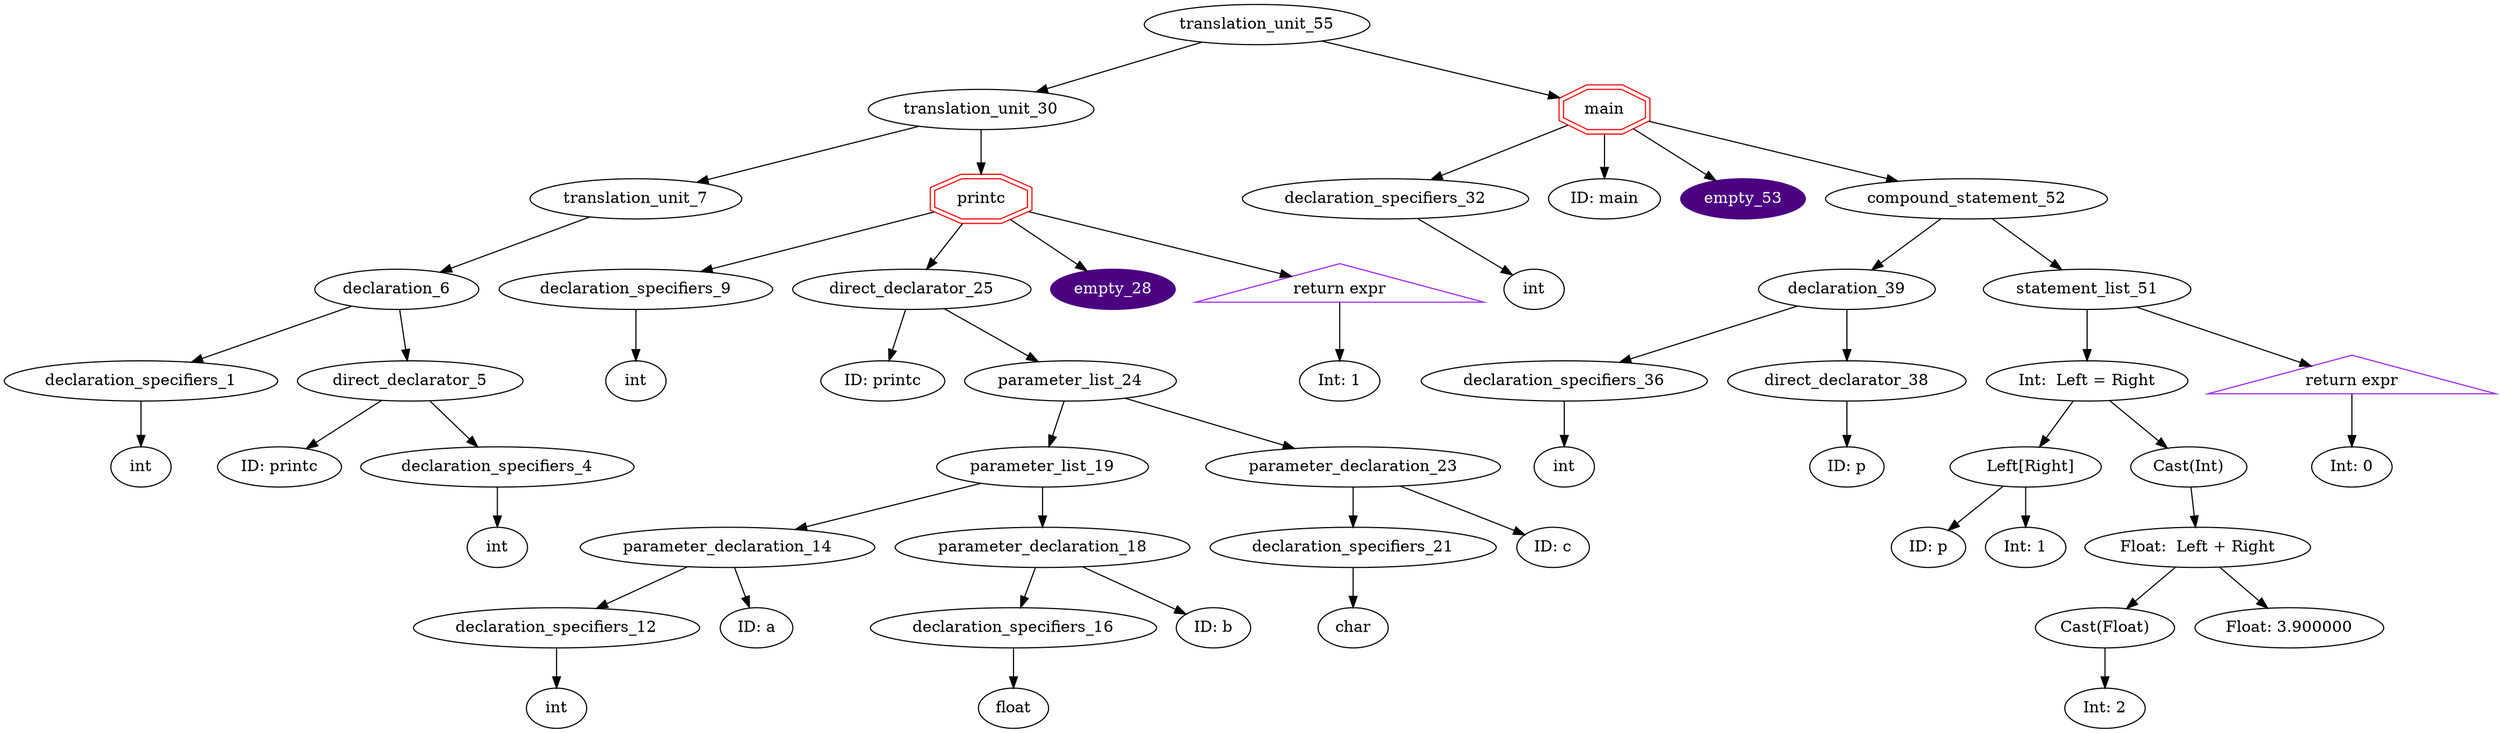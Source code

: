 digraph AST {
	translation_unit_55 -> translation_unit_30;
	translation_unit_30 -> translation_unit_7;
	translation_unit_7 -> declaration_6;
	declaration_6 [label="declaration_6"]
	declaration_6 -> declaration_specifiers_1;
	declaration_specifiers_1 [label="declaration_specifiers_1"]
	declaration_specifiers_1 -> type_specifier_0;
	type_specifier_0 [label="int"]
	declaration_6 -> direct_declarator_5;
	direct_declarator_5 -> identifier_2;
	identifier_2 [label="ID: printc"]
	direct_declarator_5 -> declaration_specifiers_4;
	declaration_specifiers_4 [label="declaration_specifiers_4"]
	declaration_specifiers_4 -> type_specifier_3;
	type_specifier_3 [label="int"]
	translation_unit_30 -> function_definition_29;
	function_definition_29 [shape=doubleoctagon,color=red,label="printc"]
	function_definition_29 -> declaration_specifiers_9;
	declaration_specifiers_9 [label="declaration_specifiers_9"]
	declaration_specifiers_9 -> type_specifier_8;
	type_specifier_8 [label="int"]
	function_definition_29 -> direct_declarator_25;
	direct_declarator_25 -> identifier_10;
	identifier_10 [label="ID: printc"]
	direct_declarator_25 -> parameter_list_24;
	parameter_list_24 -> parameter_list_19;
	parameter_list_19 -> parameter_declaration_14;
	parameter_declaration_14 -> declaration_specifiers_12;
	declaration_specifiers_12 [label="declaration_specifiers_12"]
	declaration_specifiers_12 -> type_specifier_11;
	type_specifier_11 [label="int"]
	parameter_declaration_14 -> identifier_13;
	identifier_13 [label="ID: a"]
	parameter_list_19 -> parameter_declaration_18;
	parameter_declaration_18 -> declaration_specifiers_16;
	declaration_specifiers_16 [label="declaration_specifiers_16"]
	declaration_specifiers_16 -> type_specifier_15;
	type_specifier_15 [label="float"]
	parameter_declaration_18 -> identifier_17;
	identifier_17 [label="ID: b"]
	parameter_list_24 -> parameter_declaration_23;
	parameter_declaration_23 -> declaration_specifiers_21;
	declaration_specifiers_21 [label="declaration_specifiers_21"]
	declaration_specifiers_21 -> type_specifier_20;
	type_specifier_20 [label="char"]
	parameter_declaration_23 -> identifier_22;
	identifier_22 [label="ID: c"]
	function_definition_29 -> empty_28;
	empty_28 [style=filled,color=indigo,fontcolor=white]
	function_definition_29 -> jump_statement_27;
	jump_statement_27 [shape = triangle,color=purple,label="return expr"]
	jump_statement_27 -> constant_26;
	constant_26 [label="Int: 1"]
	translation_unit_55 -> function_definition_54;
	function_definition_54 [shape=doubleoctagon,color=red,label="main"]
	function_definition_54 -> declaration_specifiers_32;
	declaration_specifiers_32 [label="declaration_specifiers_32"]
	declaration_specifiers_32 -> type_specifier_31;
	type_specifier_31 [label="int"]
	function_definition_54 -> identifier_33;
	identifier_33 [label="ID: main"]
	function_definition_54 -> empty_53;
	empty_53 [style=filled,color=indigo,fontcolor=white]
	function_definition_54 -> compound_statement_52;
	compound_statement_52 -> declaration_39;
	declaration_39 [label="declaration_39"]
	declaration_39 -> declaration_specifiers_36;
	declaration_specifiers_36 [label="declaration_specifiers_36"]
	declaration_specifiers_36 -> type_specifier_35;
	type_specifier_35 [label="int"]
	declaration_39 -> direct_declarator_38;
	direct_declarator_38 -> identifier_37;
	identifier_37 [label="ID: p"]
	compound_statement_52 -> statement_list_51;
	statement_list_51 -> assignment_expression_47;
	assignment_expression_47 [label="Int:  Left = Right"]
	assignment_expression_47 -> postfix_expression_42;
	postfix_expression_42 [label="  Left[Right]"]
	postfix_expression_42 -> identifier_40;
	identifier_40 [label="ID: p"]
	postfix_expression_42 -> constant_41;
	constant_41 [label="Int: 1"]
	assignment_expression_47 -> Implicit_Cast_48;
	Implicit_Cast_48 [label="Cast(Int)"]
	Implicit_Cast_48 -> operator_expression_45;
	operator_expression_45 [label="Float:  Left + Right"]
	operator_expression_45 -> Implicit_Cast46;
	Implicit_Cast46 [label="Cast(Float)"]
	Implicit_Cast46 -> constant_43;
	constant_43 [label="Int: 2"]
	operator_expression_45 -> constant_44;
	constant_44 [label="Float: 3.900000"]
	statement_list_51 -> jump_statement_50;
	jump_statement_50 [shape = triangle,color=purple,label="return expr"]
	jump_statement_50 -> constant_49;
	constant_49 [label="Int: 0"]
}
